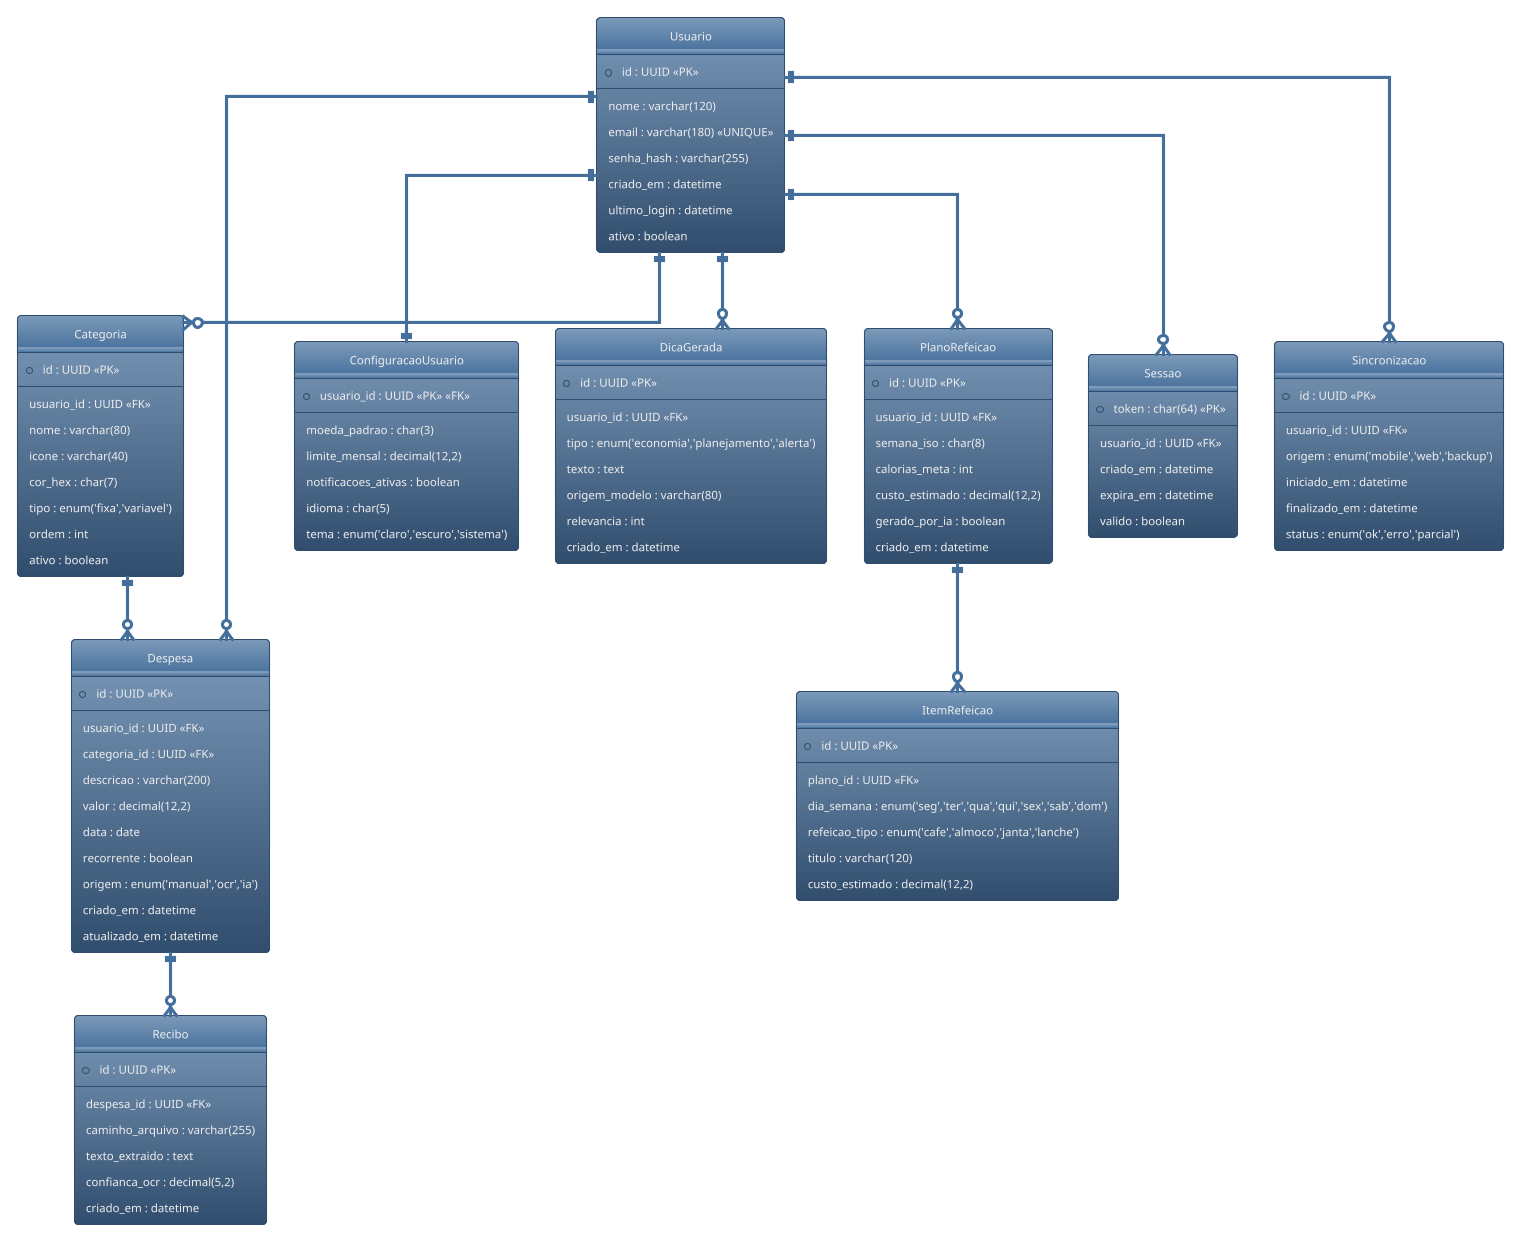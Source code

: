 @startuml DER_ControleDeGastos
' DER (Diagrama Entidade-Relacionamento) - Controle de Gastos com IA
' Autor: gerado automaticamente
' Data: 2025-10-08
' Notação: crow's foot (PlantUML)
' Observação: Modelo lógico simplificado; ajuste conforme implementação real.

!theme spacelab
hide circle

' Habilita notação crow's foot
skinparam linetype ortho

entity "Usuario" as Usuario {
  *id : UUID <<PK>>
  --
  nome : varchar(120)
  email : varchar(180) <<UNIQUE>>
  senha_hash : varchar(255)
  criado_em : datetime
  ultimo_login : datetime
  ativo : boolean
}

entity "Categoria" as Categoria {
  *id : UUID <<PK>>
  --
  usuario_id : UUID <<FK>>
  nome : varchar(80)
  icone : varchar(40)
  cor_hex : char(7)
  tipo : enum('fixa','variavel')
  ordem : int
  ativo : boolean
}

entity "Despesa" as Despesa {
  *id : UUID <<PK>>
  --
  usuario_id : UUID <<FK>>
  categoria_id : UUID <<FK>>
  descricao : varchar(200)
  valor : decimal(12,2)
  data : date
  recorrente : boolean
  origem : enum('manual','ocr','ia')
  criado_em : datetime
  atualizado_em : datetime
}

entity "Recibo" as Recibo {
  *id : UUID <<PK>>
  --
  despesa_id : UUID <<FK>>
  caminho_arquivo : varchar(255)
  texto_extraido : text
  confianca_ocr : decimal(5,2)
  criado_em : datetime
}

entity "ConfiguracaoUsuario" as ConfigUsuario {
  *usuario_id : UUID <<PK>> <<FK>>
  --
  moeda_padrao : char(3)
  limite_mensal : decimal(12,2)
  notificacoes_ativas : boolean
  idioma : char(5)
  tema : enum('claro','escuro','sistema')
}

entity "DicaGerada" as DicaGerada {
  *id : UUID <<PK>>
  --
  usuario_id : UUID <<FK>>
  tipo : enum('economia','planejamento','alerta')
  texto : text
  origem_modelo : varchar(80)
  relevancia : int
  criado_em : datetime
}

entity "PlanoRefeicao" as PlanoRefeicao {
  *id : UUID <<PK>>
  --
  usuario_id : UUID <<FK>>
  semana_iso : char(8)
  calorias_meta : int
  custo_estimado : decimal(12,2)
  gerado_por_ia : boolean
  criado_em : datetime
}

entity "ItemRefeicao" as ItemRefeicao {
  *id : UUID <<PK>>
  --
  plano_id : UUID <<FK>>
  dia_semana : enum('seg','ter','qua','qui','sex','sab','dom')
  refeicao_tipo : enum('cafe','almoco','janta','lanche')
  titulo : varchar(120)
  custo_estimado : decimal(12,2)
}

entity "Sessao" as Sessao {
  *token : char(64) <<PK>>
  --
  usuario_id : UUID <<FK>>
  criado_em : datetime
  expira_em : datetime
  valido : boolean
}

entity "Sincronizacao" as Sincronizacao {
  *id : UUID <<PK>>
  --
  usuario_id : UUID <<FK>>
  origem : enum('mobile','web','backup')
  iniciado_em : datetime
  finalizado_em : datetime
  status : enum('ok','erro','parcial')
}

' Relacionamentos (crow's foot)
Usuario ||--o{ Categoria : "possui"
Usuario ||--o{ Despesa : "registra"
Categoria ||--o{ Despesa : "classifica"
Despesa ||--o{ Recibo : "possui"
Usuario ||--|| ConfigUsuario : "config"
Usuario ||--o{ DicaGerada : "recebe"
Usuario ||--o{ PlanoRefeicao : "planeja"
PlanoRefeicao ||--o{ ItemRefeicao : "contém"
Usuario ||--o{ Sessao : "autentica"
Usuario ||--o{ Sincronizacao : "executa"

@enduml